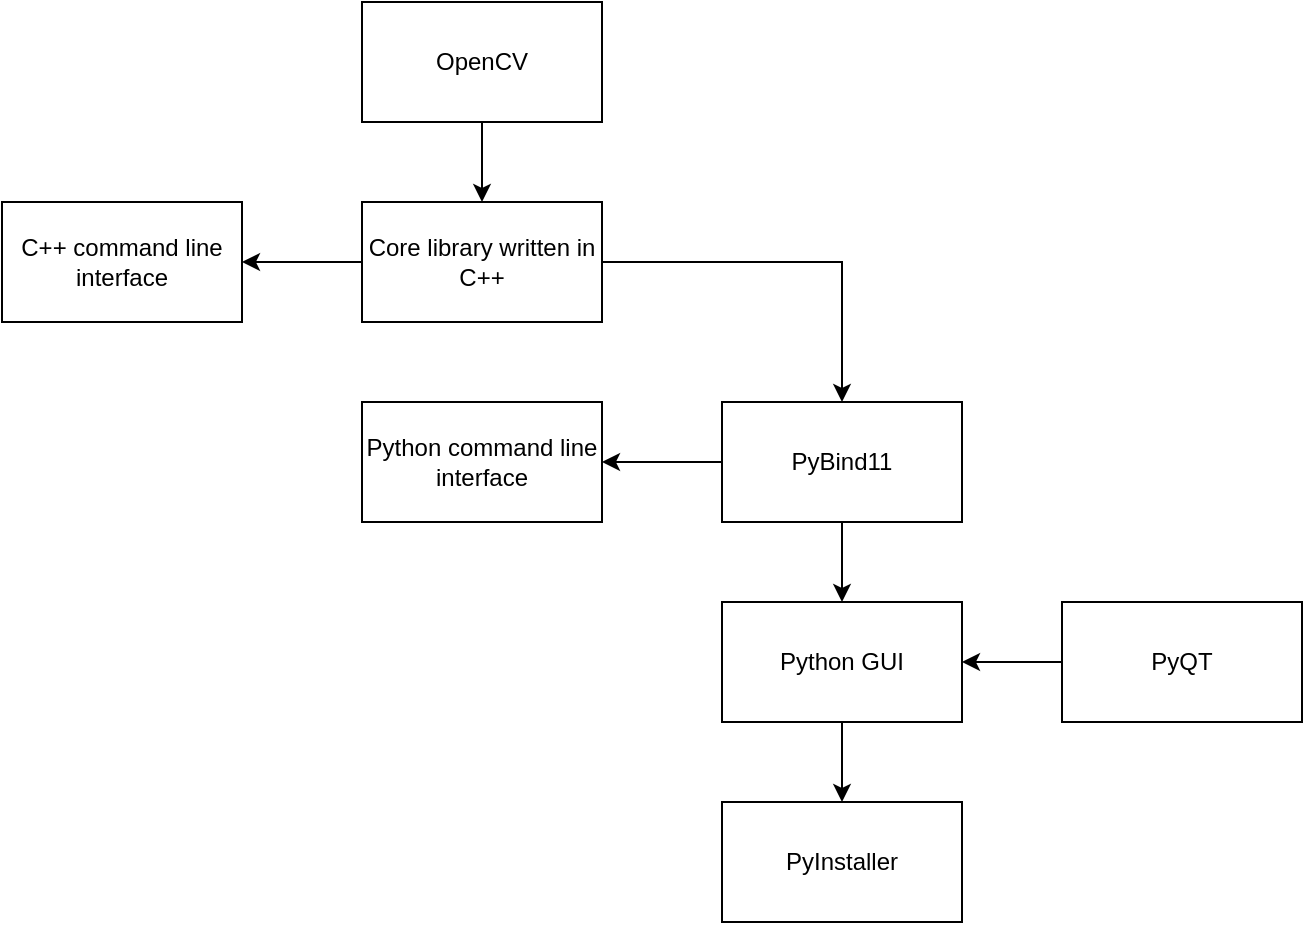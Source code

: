 <mxfile version="20.0.1" type="device"><diagram id="X3SuGi9CEn1jxU5c8QFm" name="Page-1"><mxGraphModel dx="2062" dy="1146" grid="1" gridSize="10" guides="1" tooltips="1" connect="1" arrows="1" fold="1" page="1" pageScale="1" pageWidth="1600" pageHeight="900" math="0" shadow="0"><root><mxCell id="0"/><mxCell id="1" parent="0"/><mxCell id="Tp_QIuJs9UGmcLVIQ1mY-9" style="edgeStyle=orthogonalEdgeStyle;rounded=0;orthogonalLoop=1;jettySize=auto;html=1;" edge="1" parent="1" source="Tp_QIuJs9UGmcLVIQ1mY-1" target="Tp_QIuJs9UGmcLVIQ1mY-2"><mxGeometry relative="1" as="geometry"/></mxCell><mxCell id="Tp_QIuJs9UGmcLVIQ1mY-1" value="OpenCV" style="rounded=0;whiteSpace=wrap;html=1;" vertex="1" parent="1"><mxGeometry x="620" y="140" width="120" height="60" as="geometry"/></mxCell><mxCell id="Tp_QIuJs9UGmcLVIQ1mY-10" style="edgeStyle=orthogonalEdgeStyle;rounded=0;orthogonalLoop=1;jettySize=auto;html=1;" edge="1" parent="1" source="Tp_QIuJs9UGmcLVIQ1mY-2" target="Tp_QIuJs9UGmcLVIQ1mY-3"><mxGeometry relative="1" as="geometry"/></mxCell><mxCell id="Tp_QIuJs9UGmcLVIQ1mY-11" style="edgeStyle=orthogonalEdgeStyle;rounded=0;orthogonalLoop=1;jettySize=auto;html=1;" edge="1" parent="1" source="Tp_QIuJs9UGmcLVIQ1mY-2" target="Tp_QIuJs9UGmcLVIQ1mY-4"><mxGeometry relative="1" as="geometry"/></mxCell><mxCell id="Tp_QIuJs9UGmcLVIQ1mY-2" value="Core library written in C++" style="rounded=0;whiteSpace=wrap;html=1;" vertex="1" parent="1"><mxGeometry x="620" y="240" width="120" height="60" as="geometry"/></mxCell><mxCell id="Tp_QIuJs9UGmcLVIQ1mY-3" value="C++ command line interface" style="rounded=0;whiteSpace=wrap;html=1;" vertex="1" parent="1"><mxGeometry x="440" y="240" width="120" height="60" as="geometry"/></mxCell><mxCell id="Tp_QIuJs9UGmcLVIQ1mY-12" style="edgeStyle=orthogonalEdgeStyle;rounded=0;orthogonalLoop=1;jettySize=auto;html=1;" edge="1" parent="1" source="Tp_QIuJs9UGmcLVIQ1mY-4" target="Tp_QIuJs9UGmcLVIQ1mY-5"><mxGeometry relative="1" as="geometry"/></mxCell><mxCell id="Tp_QIuJs9UGmcLVIQ1mY-13" style="edgeStyle=orthogonalEdgeStyle;rounded=0;orthogonalLoop=1;jettySize=auto;html=1;" edge="1" parent="1" source="Tp_QIuJs9UGmcLVIQ1mY-4" target="Tp_QIuJs9UGmcLVIQ1mY-6"><mxGeometry relative="1" as="geometry"/></mxCell><mxCell id="Tp_QIuJs9UGmcLVIQ1mY-4" value="PyBind11" style="rounded=0;whiteSpace=wrap;html=1;" vertex="1" parent="1"><mxGeometry x="800" y="340" width="120" height="60" as="geometry"/></mxCell><mxCell id="Tp_QIuJs9UGmcLVIQ1mY-5" value="Python command line interface" style="rounded=0;whiteSpace=wrap;html=1;" vertex="1" parent="1"><mxGeometry x="620" y="340" width="120" height="60" as="geometry"/></mxCell><mxCell id="Tp_QIuJs9UGmcLVIQ1mY-15" style="edgeStyle=orthogonalEdgeStyle;rounded=0;orthogonalLoop=1;jettySize=auto;html=1;" edge="1" parent="1" source="Tp_QIuJs9UGmcLVIQ1mY-6" target="Tp_QIuJs9UGmcLVIQ1mY-7"><mxGeometry relative="1" as="geometry"/></mxCell><mxCell id="Tp_QIuJs9UGmcLVIQ1mY-6" value="Python GUI" style="rounded=0;whiteSpace=wrap;html=1;" vertex="1" parent="1"><mxGeometry x="800" y="440" width="120" height="60" as="geometry"/></mxCell><mxCell id="Tp_QIuJs9UGmcLVIQ1mY-7" value="PyInstaller" style="rounded=0;whiteSpace=wrap;html=1;" vertex="1" parent="1"><mxGeometry x="800" y="540" width="120" height="60" as="geometry"/></mxCell><mxCell id="Tp_QIuJs9UGmcLVIQ1mY-16" style="edgeStyle=orthogonalEdgeStyle;rounded=0;orthogonalLoop=1;jettySize=auto;html=1;" edge="1" parent="1" source="Tp_QIuJs9UGmcLVIQ1mY-8" target="Tp_QIuJs9UGmcLVIQ1mY-6"><mxGeometry relative="1" as="geometry"/></mxCell><mxCell id="Tp_QIuJs9UGmcLVIQ1mY-8" value="PyQT" style="rounded=0;whiteSpace=wrap;html=1;" vertex="1" parent="1"><mxGeometry x="970" y="440" width="120" height="60" as="geometry"/></mxCell></root></mxGraphModel></diagram></mxfile>
